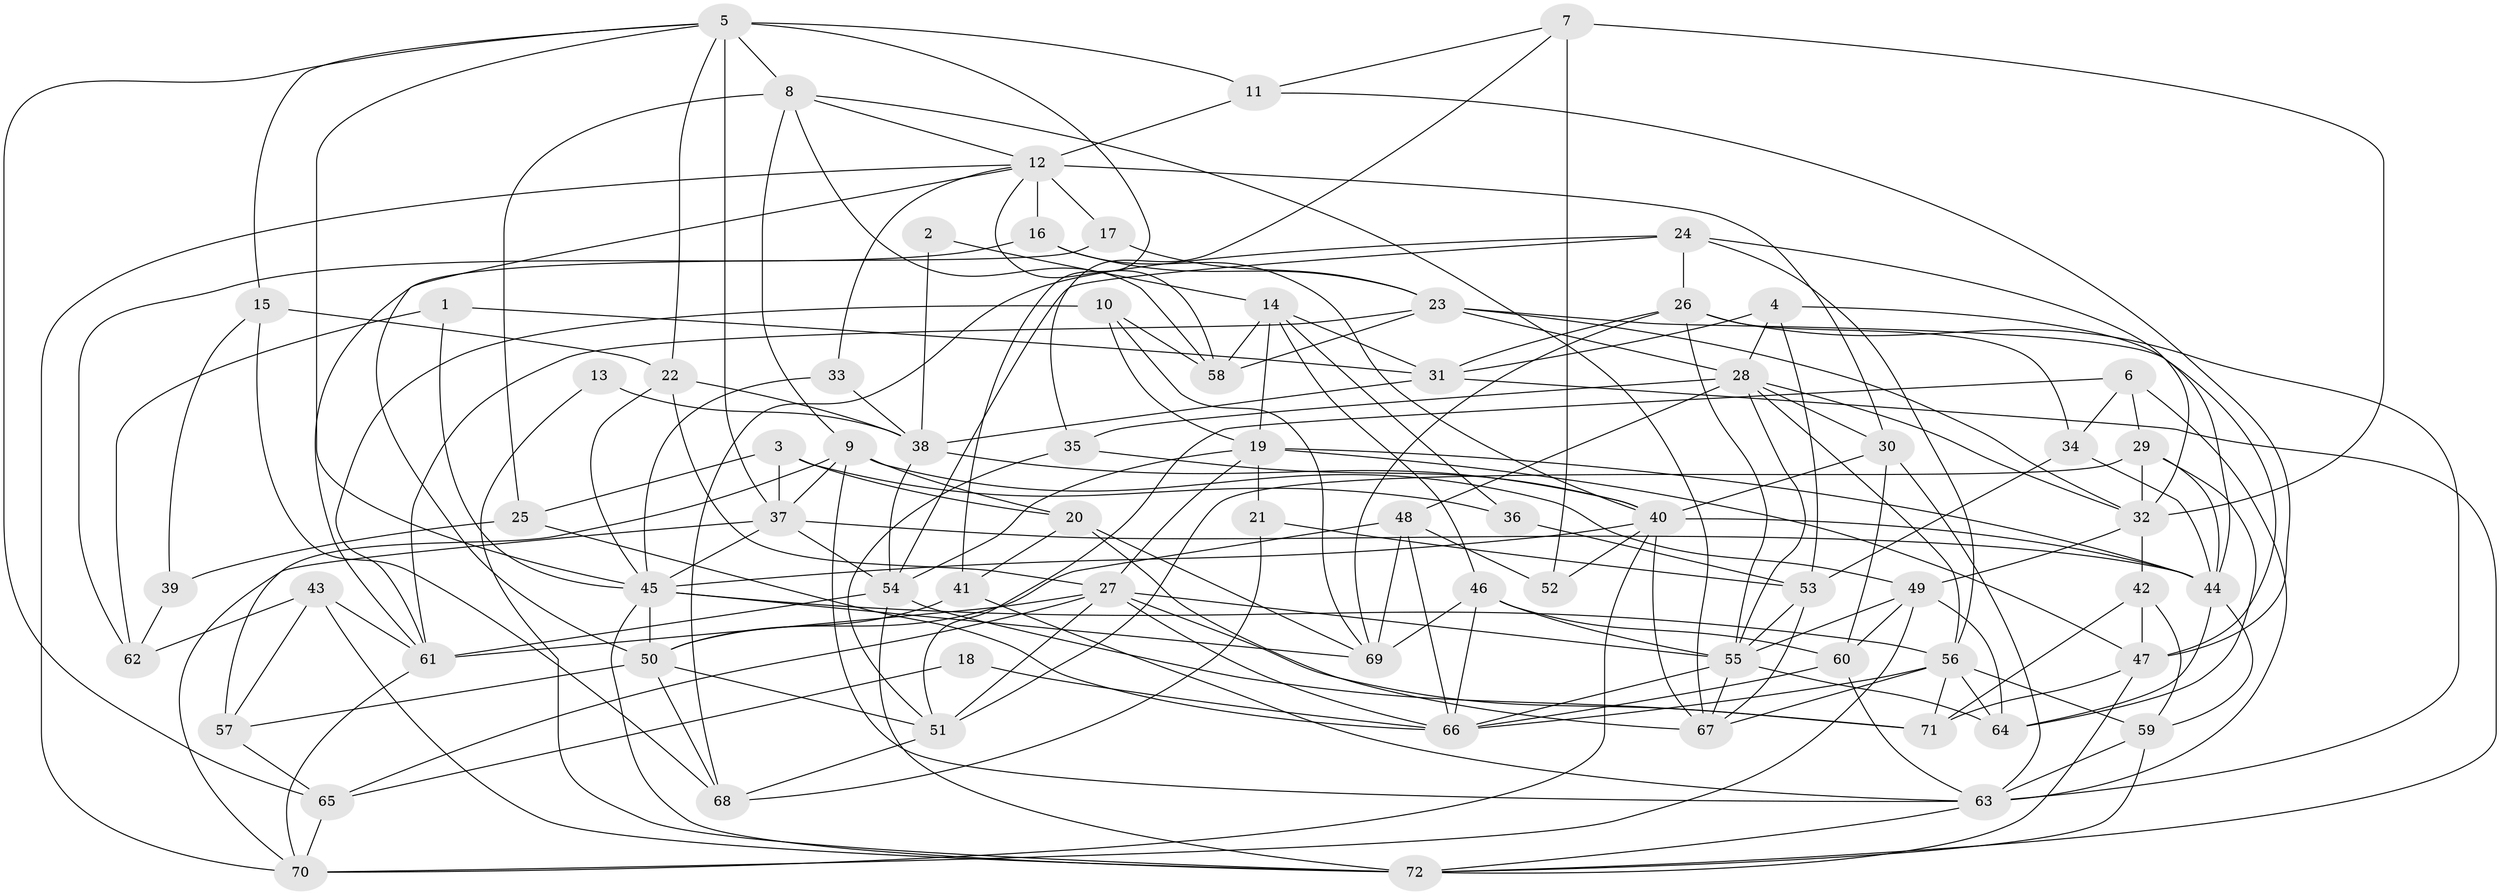 // original degree distribution, {3: 0.2361111111111111, 5: 0.2222222222222222, 4: 0.2847222222222222, 6: 0.09027777777777778, 2: 0.1388888888888889, 8: 0.006944444444444444, 10: 0.006944444444444444, 7: 0.013888888888888888}
// Generated by graph-tools (version 1.1) at 2025/01/03/09/25 03:01:58]
// undirected, 72 vertices, 195 edges
graph export_dot {
graph [start="1"]
  node [color=gray90,style=filled];
  1;
  2;
  3;
  4;
  5;
  6;
  7;
  8;
  9;
  10;
  11;
  12;
  13;
  14;
  15;
  16;
  17;
  18;
  19;
  20;
  21;
  22;
  23;
  24;
  25;
  26;
  27;
  28;
  29;
  30;
  31;
  32;
  33;
  34;
  35;
  36;
  37;
  38;
  39;
  40;
  41;
  42;
  43;
  44;
  45;
  46;
  47;
  48;
  49;
  50;
  51;
  52;
  53;
  54;
  55;
  56;
  57;
  58;
  59;
  60;
  61;
  62;
  63;
  64;
  65;
  66;
  67;
  68;
  69;
  70;
  71;
  72;
  1 -- 31 [weight=1.0];
  1 -- 45 [weight=1.0];
  1 -- 62 [weight=1.0];
  2 -- 14 [weight=1.0];
  2 -- 38 [weight=1.0];
  3 -- 20 [weight=1.0];
  3 -- 25 [weight=1.0];
  3 -- 36 [weight=1.0];
  3 -- 37 [weight=1.0];
  4 -- 28 [weight=1.0];
  4 -- 31 [weight=1.0];
  4 -- 44 [weight=1.0];
  4 -- 53 [weight=1.0];
  5 -- 8 [weight=1.0];
  5 -- 11 [weight=2.0];
  5 -- 15 [weight=1.0];
  5 -- 22 [weight=1.0];
  5 -- 37 [weight=1.0];
  5 -- 41 [weight=2.0];
  5 -- 45 [weight=1.0];
  5 -- 65 [weight=2.0];
  6 -- 29 [weight=1.0];
  6 -- 34 [weight=1.0];
  6 -- 51 [weight=1.0];
  6 -- 63 [weight=1.0];
  7 -- 11 [weight=1.0];
  7 -- 32 [weight=1.0];
  7 -- 35 [weight=1.0];
  7 -- 52 [weight=2.0];
  8 -- 9 [weight=1.0];
  8 -- 12 [weight=1.0];
  8 -- 25 [weight=1.0];
  8 -- 58 [weight=1.0];
  8 -- 67 [weight=1.0];
  9 -- 20 [weight=2.0];
  9 -- 37 [weight=1.0];
  9 -- 49 [weight=1.0];
  9 -- 57 [weight=1.0];
  9 -- 63 [weight=1.0];
  10 -- 19 [weight=1.0];
  10 -- 58 [weight=1.0];
  10 -- 61 [weight=1.0];
  10 -- 69 [weight=1.0];
  11 -- 12 [weight=1.0];
  11 -- 47 [weight=1.0];
  12 -- 16 [weight=1.0];
  12 -- 17 [weight=2.0];
  12 -- 30 [weight=2.0];
  12 -- 33 [weight=1.0];
  12 -- 50 [weight=1.0];
  12 -- 58 [weight=1.0];
  12 -- 70 [weight=1.0];
  13 -- 38 [weight=3.0];
  13 -- 72 [weight=1.0];
  14 -- 19 [weight=2.0];
  14 -- 31 [weight=1.0];
  14 -- 36 [weight=1.0];
  14 -- 46 [weight=1.0];
  14 -- 58 [weight=1.0];
  15 -- 22 [weight=1.0];
  15 -- 39 [weight=1.0];
  15 -- 68 [weight=1.0];
  16 -- 23 [weight=1.0];
  16 -- 40 [weight=1.0];
  16 -- 62 [weight=1.0];
  17 -- 23 [weight=1.0];
  17 -- 61 [weight=1.0];
  18 -- 65 [weight=1.0];
  18 -- 66 [weight=1.0];
  19 -- 21 [weight=1.0];
  19 -- 27 [weight=1.0];
  19 -- 44 [weight=2.0];
  19 -- 47 [weight=1.0];
  19 -- 54 [weight=1.0];
  20 -- 41 [weight=2.0];
  20 -- 67 [weight=1.0];
  20 -- 69 [weight=1.0];
  21 -- 53 [weight=1.0];
  21 -- 68 [weight=1.0];
  22 -- 27 [weight=1.0];
  22 -- 38 [weight=1.0];
  22 -- 45 [weight=1.0];
  23 -- 28 [weight=1.0];
  23 -- 32 [weight=1.0];
  23 -- 47 [weight=1.0];
  23 -- 58 [weight=1.0];
  23 -- 61 [weight=1.0];
  24 -- 26 [weight=1.0];
  24 -- 32 [weight=1.0];
  24 -- 54 [weight=1.0];
  24 -- 56 [weight=1.0];
  24 -- 68 [weight=1.0];
  25 -- 39 [weight=1.0];
  25 -- 66 [weight=1.0];
  26 -- 31 [weight=1.0];
  26 -- 34 [weight=1.0];
  26 -- 55 [weight=1.0];
  26 -- 63 [weight=1.0];
  26 -- 69 [weight=1.0];
  27 -- 51 [weight=1.0];
  27 -- 55 [weight=1.0];
  27 -- 61 [weight=1.0];
  27 -- 65 [weight=1.0];
  27 -- 66 [weight=1.0];
  27 -- 71 [weight=2.0];
  28 -- 30 [weight=1.0];
  28 -- 32 [weight=1.0];
  28 -- 35 [weight=1.0];
  28 -- 48 [weight=1.0];
  28 -- 55 [weight=1.0];
  28 -- 56 [weight=1.0];
  29 -- 32 [weight=1.0];
  29 -- 44 [weight=1.0];
  29 -- 51 [weight=1.0];
  29 -- 64 [weight=1.0];
  30 -- 40 [weight=1.0];
  30 -- 60 [weight=1.0];
  30 -- 63 [weight=1.0];
  31 -- 38 [weight=1.0];
  31 -- 72 [weight=1.0];
  32 -- 42 [weight=1.0];
  32 -- 49 [weight=1.0];
  33 -- 38 [weight=1.0];
  33 -- 45 [weight=1.0];
  34 -- 44 [weight=1.0];
  34 -- 53 [weight=1.0];
  35 -- 40 [weight=1.0];
  35 -- 51 [weight=1.0];
  36 -- 53 [weight=1.0];
  37 -- 44 [weight=1.0];
  37 -- 45 [weight=1.0];
  37 -- 54 [weight=1.0];
  37 -- 70 [weight=1.0];
  38 -- 40 [weight=1.0];
  38 -- 54 [weight=1.0];
  39 -- 62 [weight=1.0];
  40 -- 44 [weight=1.0];
  40 -- 45 [weight=1.0];
  40 -- 52 [weight=1.0];
  40 -- 67 [weight=1.0];
  40 -- 70 [weight=1.0];
  41 -- 50 [weight=1.0];
  41 -- 63 [weight=1.0];
  42 -- 47 [weight=1.0];
  42 -- 59 [weight=1.0];
  42 -- 71 [weight=1.0];
  43 -- 57 [weight=1.0];
  43 -- 61 [weight=1.0];
  43 -- 62 [weight=1.0];
  43 -- 72 [weight=1.0];
  44 -- 59 [weight=1.0];
  44 -- 64 [weight=1.0];
  45 -- 50 [weight=1.0];
  45 -- 56 [weight=1.0];
  45 -- 69 [weight=1.0];
  45 -- 72 [weight=1.0];
  46 -- 55 [weight=1.0];
  46 -- 60 [weight=1.0];
  46 -- 66 [weight=1.0];
  46 -- 69 [weight=1.0];
  47 -- 71 [weight=1.0];
  47 -- 72 [weight=1.0];
  48 -- 50 [weight=1.0];
  48 -- 52 [weight=2.0];
  48 -- 66 [weight=1.0];
  48 -- 69 [weight=1.0];
  49 -- 55 [weight=1.0];
  49 -- 60 [weight=1.0];
  49 -- 64 [weight=1.0];
  49 -- 70 [weight=1.0];
  50 -- 51 [weight=1.0];
  50 -- 57 [weight=1.0];
  50 -- 68 [weight=2.0];
  51 -- 68 [weight=1.0];
  53 -- 55 [weight=1.0];
  53 -- 67 [weight=1.0];
  54 -- 61 [weight=1.0];
  54 -- 71 [weight=1.0];
  54 -- 72 [weight=1.0];
  55 -- 64 [weight=1.0];
  55 -- 66 [weight=1.0];
  55 -- 67 [weight=1.0];
  56 -- 59 [weight=1.0];
  56 -- 64 [weight=1.0];
  56 -- 66 [weight=1.0];
  56 -- 67 [weight=1.0];
  56 -- 71 [weight=1.0];
  57 -- 65 [weight=1.0];
  59 -- 63 [weight=1.0];
  59 -- 72 [weight=1.0];
  60 -- 63 [weight=1.0];
  60 -- 66 [weight=1.0];
  61 -- 70 [weight=1.0];
  63 -- 72 [weight=1.0];
  65 -- 70 [weight=1.0];
}
